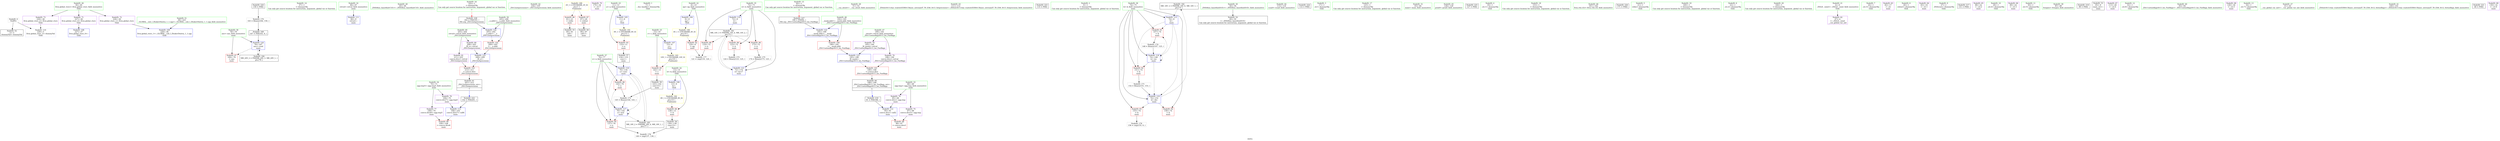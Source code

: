 digraph "SVFG" {
	label="SVFG";

	Node0x55c4f043dad0 [shape=record,color=grey,label="{NodeID: 0\nNullPtr}"];
	Node0x55c4f043dad0 -> Node0x55c4f04548f0[style=solid];
	Node0x55c4f043dad0 -> Node0x55c4f04541e0[style=solid];
	Node0x55c4f0453630 [shape=record,color=red,label="{NodeID: 97\n169\<--78\n\<--ans\nmain\n}"];
	Node0x55c4f04514e0 [shape=record,color=green,label="{NodeID: 14\n37\<--1\n\<--dummyObj\nCan only get source location for instruction, argument, global var or function.}"];
	Node0x55c4f04542e0 [shape=record,color=blue,label="{NodeID: 111\n66\<--9\nretval\<--\nmain\n}"];
	Node0x55c4f04522e0 [shape=record,color=green,label="{NodeID: 28\n45\<--46\n_ZNSt8ios_base4InitC1Ev\<--_ZNSt8ios_base4InitC1Ev_field_insensitive\n}"];
	Node0x55c4f04596b0 [shape=record,color=blue,label="{NodeID: 125\n208\<--209\n_M_n\<--\n_ZSt12setprecisioni\n}"];
	Node0x55c4f04596b0 -> Node0x55c4f0453b10[style=dashed];
	Node0x55c4f0452f90 [shape=record,color=green,label="{NodeID: 42\n104\<--105\n_ZSt12setprecisioni\<--_ZSt12setprecisioni_field_insensitive\n}"];
	Node0x55c4f046e3b0 [shape=record,color=black,label="{NodeID: 222\n102 = PHI(201, )\n}"];
	Node0x55c4f046e3b0 -> Node0x55c4f0454480[style=solid];
	Node0x55c4f0454c90 [shape=record,color=black,label="{NodeID: 56\n90\<--87\ncall1\<--\nmain\n}"];
	Node0x55c4f04557f0 [shape=record,color=purple,label="{NodeID: 70\n170\<--34\n\<--.str.7\nmain\n}"];
	Node0x55c4f04563e0 [shape=record,color=red,label="{NodeID: 84\n138\<--13\n\<--b\nmain\n}"];
	Node0x55c4f04563e0 -> Node0x55c4f0454e30[style=solid];
	Node0x55c4f043df20 [shape=record,color=green,label="{NodeID: 1\n7\<--1\n__dso_handle\<--dummyObj\nGlob }"];
	Node0x55c4f04623e0 [shape=record,color=black,label="{NodeID: 181\nMR_14V_3 = PHI(MR_14V_4, MR_14V_2, )\npts\{73 \}\n}"];
	Node0x55c4f04623e0 -> Node0x55c4f0456720[style=dashed];
	Node0x55c4f04623e0 -> Node0x55c4f04567f0[style=dashed];
	Node0x55c4f04623e0 -> Node0x55c4f04568c0[style=dashed];
	Node0x55c4f04623e0 -> Node0x55c4f0459370[style=dashed];
	Node0x55c4f0453700 [shape=record,color=red,label="{NodeID: 98\n98\<--97\n\<--coerce.dive3\nmain\n}"];
	Node0x55c4f04515e0 [shape=record,color=green,label="{NodeID: 15\n92\<--1\n\<--dummyObj\nCan only get source location for instruction, argument, global var or function.|{<s0>5}}"];
	Node0x55c4f04515e0:s0 -> Node0x55c4f046e880[style=solid,color=red];
	Node0x55c4f04543b0 [shape=record,color=blue,label="{NodeID: 112\n95\<--91\ncoerce.dive\<--call2\nmain\n}"];
	Node0x55c4f04543b0 -> Node0x55c4f0453700[style=dashed];
	Node0x55c4f04523e0 [shape=record,color=green,label="{NodeID: 29\n51\<--52\n__cxa_atexit\<--__cxa_atexit_field_insensitive\n}"];
	Node0x55c4f0453090 [shape=record,color=green,label="{NodeID: 43\n111\<--112\n_ZStlsIcSt11char_traitsIcEERSt13basic_ostreamIT_T0_ES6_St13_Setprecision\<--_ZStlsIcSt11char_traitsIcEERSt13basic_ostreamIT_T0_ES6_St13_Setprecision_field_insensitive\n}"];
	Node0x55c4f046e540 [shape=record,color=black,label="{NodeID: 223\n110 = PHI()\n}"];
	Node0x55c4f0454d60 [shape=record,color=black,label="{NodeID: 57\n134\<--133\nconv\<--\nmain\n}"];
	Node0x55c4f0454d60 -> Node0x55c4f0458f60[style=solid];
	Node0x55c4f04558c0 [shape=record,color=purple,label="{NodeID: 71\n227\<--36\nllvm.global_ctors_0\<--llvm.global_ctors\nGlob }"];
	Node0x55c4f04558c0 -> Node0x55c4f0453fe0[style=solid];
	Node0x55c4f04564b0 [shape=record,color=red,label="{NodeID: 85\n142\<--15\n\<--c\nmain\n}"];
	Node0x55c4f04564b0 -> Node0x55c4f0454f00[style=solid];
	Node0x55c4f04504b0 [shape=record,color=green,label="{NodeID: 2\n9\<--1\n\<--dummyObj\nCan only get source location for instruction, argument, global var or function.}"];
	Node0x55c4f04628e0 [shape=record,color=black,label="{NodeID: 182\nMR_16V_2 = PHI(MR_16V_6, MR_16V_1, )\npts\{75 \}\n}"];
	Node0x55c4f04628e0 -> Node0x55c4f0458e90[style=dashed];
	Node0x55c4f04537d0 [shape=record,color=red,label="{NodeID: 99\n109\<--108\n\<--coerce.dive8\nmain\n}"];
	Node0x55c4f04516e0 [shape=record,color=green,label="{NodeID: 16\n103\<--1\n\<--dummyObj\nCan only get source location for instruction, argument, global var or function.|{<s0>7}}"];
	Node0x55c4f04516e0:s0 -> Node0x55c4f046ea80[style=solid,color=red];
	Node0x55c4f0454480 [shape=record,color=blue,label="{NodeID: 113\n106\<--102\ncoerce.dive7\<--call6\nmain\n}"];
	Node0x55c4f0454480 -> Node0x55c4f04537d0[style=dashed];
	Node0x55c4f04524e0 [shape=record,color=green,label="{NodeID: 30\n50\<--56\n_ZNSt8ios_base4InitD1Ev\<--_ZNSt8ios_base4InitD1Ev_field_insensitive\n}"];
	Node0x55c4f04524e0 -> Node0x55c4f0454ac0[style=solid];
	Node0x55c4f0453190 [shape=record,color=green,label="{NodeID: 44\n115\<--116\nscanf\<--scanf_field_insensitive\n}"];
	Node0x55c4f046e610 [shape=record,color=black,label="{NodeID: 224\n114 = PHI()\n}"];
	Node0x55c4f0454e30 [shape=record,color=black,label="{NodeID: 58\n139\<--138\nconv13\<--\nmain\n}"];
	Node0x55c4f0454e30 -> Node0x55c4f045ce10[style=solid];
	Node0x55c4f04559c0 [shape=record,color=purple,label="{NodeID: 72\n228\<--36\nllvm.global_ctors_1\<--llvm.global_ctors\nGlob }"];
	Node0x55c4f04559c0 -> Node0x55c4f04540e0[style=solid];
	Node0x55c4f045bc70 [shape=record,color=black,label="{NodeID: 169\n167 = PHI(163, 9, )\n}"];
	Node0x55c4f045bc70 -> Node0x55c4f04592a0[style=solid];
	Node0x55c4f0456580 [shape=record,color=red,label="{NodeID: 86\n81\<--21\n\<--stdin\nmain\n}"];
	Node0x55c4f0456580 -> Node0x55c4f0454bc0[style=solid];
	Node0x55c4f0450540 [shape=record,color=green,label="{NodeID: 3\n17\<--1\n.str\<--dummyObj\nGlob }"];
	Node0x55c4f0462de0 [shape=record,color=black,label="{NodeID: 183\nMR_18V_2 = PHI(MR_18V_4, MR_18V_1, )\npts\{77 \}\n}"];
	Node0x55c4f0462de0 -> Node0x55c4f0458f60[style=dashed];
	Node0x55c4f04538a0 [shape=record,color=red,label="{NodeID: 100\n196\<--192\n\<--__mask.addr\n_ZSt11setiosflagsSt13_Ios_Fmtflags\n}"];
	Node0x55c4f04538a0 -> Node0x55c4f0459510[style=solid];
	Node0x55c4f04517e0 [shape=record,color=green,label="{NodeID: 17\n125\<--1\n\<--dummyObj\nCan only get source location for instruction, argument, global var or function.}"];
	Node0x55c4f0458dc0 [shape=record,color=blue,label="{NodeID: 114\n72\<--9\nii\<--\nmain\n}"];
	Node0x55c4f0458dc0 -> Node0x55c4f04623e0[style=dashed];
	Node0x55c4f04525e0 [shape=record,color=green,label="{NodeID: 31\n63\<--64\nmain\<--main_field_insensitive\n}"];
	Node0x55c4f0453290 [shape=record,color=green,label="{NodeID: 45\n128\<--129\nprintf\<--printf_field_insensitive\n}"];
	Node0x55c4f046e6e0 [shape=record,color=black,label="{NodeID: 225\n127 = PHI()\n}"];
	Node0x55c4f0454f00 [shape=record,color=black,label="{NodeID: 59\n143\<--142\nconv15\<--\nmain\n}"];
	Node0x55c4f0454f00 -> Node0x55c4f045c510[style=solid];
	Node0x55c4f0455ac0 [shape=record,color=purple,label="{NodeID: 73\n229\<--36\nllvm.global_ctors_2\<--llvm.global_ctors\nGlob }"];
	Node0x55c4f0455ac0 -> Node0x55c4f04541e0[style=solid];
	Node0x55c4f045c210 [shape=record,color=grey,label="{NodeID: 170\n163 = Binary(164, 159, )\n}"];
	Node0x55c4f045c210 -> Node0x55c4f045bc70[style=solid];
	Node0x55c4f0456650 [shape=record,color=red,label="{NodeID: 87\n87\<--26\n\<--stdout\nmain\n}"];
	Node0x55c4f0456650 -> Node0x55c4f0454c90[style=solid];
	Node0x55c4f04505d0 [shape=record,color=green,label="{NodeID: 4\n19\<--1\n.str.1\<--dummyObj\nGlob }"];
	Node0x55c4f04632e0 [shape=record,color=black,label="{NodeID: 184\nMR_20V_2 = PHI(MR_20V_3, MR_20V_1, )\npts\{79 \}\n}"];
	Node0x55c4f04632e0 -> Node0x55c4f04592a0[style=dashed];
	Node0x55c4f0453970 [shape=record,color=red,label="{NodeID: 101\n199\<--198\n\<--coerce.dive\n_ZSt11setiosflagsSt13_Ios_Fmtflags\n}"];
	Node0x55c4f0453970 -> Node0x55c4f0454fd0[style=solid];
	Node0x55c4f04518e0 [shape=record,color=green,label="{NodeID: 18\n153\<--1\n\<--dummyObj\nCan only get source location for instruction, argument, global var or function.}"];
	Node0x55c4f0458e90 [shape=record,color=blue,label="{NodeID: 115\n74\<--9\nk\<--\nmain\n}"];
	Node0x55c4f0458e90 -> Node0x55c4f0456990[style=dashed];
	Node0x55c4f0458e90 -> Node0x55c4f0456a60[style=dashed];
	Node0x55c4f0458e90 -> Node0x55c4f0459100[style=dashed];
	Node0x55c4f0458e90 -> Node0x55c4f04591d0[style=dashed];
	Node0x55c4f04526e0 [shape=record,color=green,label="{NodeID: 32\n66\<--67\nretval\<--retval_field_insensitive\nmain\n}"];
	Node0x55c4f04526e0 -> Node0x55c4f04542e0[style=solid];
	Node0x55c4f0453390 [shape=record,color=green,label="{NodeID: 46\n161\<--162\nllvm.ctlz.i32\<--llvm.ctlz.i32_field_insensitive\n}"];
	Node0x55c4f046e7b0 [shape=record,color=black,label="{NodeID: 226\n171 = PHI()\n}"];
	Node0x55c4f0454fd0 [shape=record,color=black,label="{NodeID: 60\n188\<--199\n_ZSt11setiosflagsSt13_Ios_Fmtflags_ret\<--\n_ZSt11setiosflagsSt13_Ios_Fmtflags\n|{<s0>5}}"];
	Node0x55c4f0454fd0:s0 -> Node0x55c4f046d970[style=solid,color=blue];
	Node0x55c4f0455bc0 [shape=record,color=purple,label="{NodeID: 74\n95\<--68\ncoerce.dive\<--agg.tmp\nmain\n}"];
	Node0x55c4f0455bc0 -> Node0x55c4f04543b0[style=solid];
	Node0x55c4f045c390 [shape=record,color=grey,label="{NodeID: 171\n152 = Binary(151, 153, )\n}"];
	Node0x55c4f045c390 -> Node0x55c4f04591d0[style=solid];
	Node0x55c4f0456720 [shape=record,color=red,label="{NodeID: 88\n119\<--72\n\<--ii\nmain\n}"];
	Node0x55c4f0456720 -> Node0x55c4f045cc90[style=solid];
	Node0x55c4f0450660 [shape=record,color=green,label="{NodeID: 5\n21\<--1\nstdin\<--dummyObj\nGlob }"];
	Node0x55c4f0453a40 [shape=record,color=red,label="{NodeID: 102\n209\<--205\n\<--__n.addr\n_ZSt12setprecisioni\n}"];
	Node0x55c4f0453a40 -> Node0x55c4f04596b0[style=solid];
	Node0x55c4f04519e0 [shape=record,color=green,label="{NodeID: 19\n160\<--1\n\<--dummyObj\nCan only get source location for instruction, argument, global var or function.}"];
	Node0x55c4f0458f60 [shape=record,color=blue,label="{NodeID: 116\n76\<--134\nx\<--conv\nmain\n}"];
	Node0x55c4f0458f60 -> Node0x55c4f0456cd0[style=dashed];
	Node0x55c4f0458f60 -> Node0x55c4f0453560[style=dashed];
	Node0x55c4f0458f60 -> Node0x55c4f0459030[style=dashed];
	Node0x55c4f0458f60 -> Node0x55c4f0462de0[style=dashed];
	Node0x55c4f04527b0 [shape=record,color=green,label="{NodeID: 33\n68\<--69\nagg.tmp\<--agg.tmp_field_insensitive\nmain\n}"];
	Node0x55c4f04527b0 -> Node0x55c4f0455bc0[style=solid];
	Node0x55c4f04527b0 -> Node0x55c4f0455c90[style=solid];
	Node0x55c4f0453490 [shape=record,color=green,label="{NodeID: 47\n190\<--191\nretval\<--retval_field_insensitive\n_ZSt11setiosflagsSt13_Ios_Fmtflags\n}"];
	Node0x55c4f0453490 -> Node0x55c4f0455f00[style=solid];
	Node0x55c4f0453490 -> Node0x55c4f0455fd0[style=solid];
	Node0x55c4f046e880 [shape=record,color=black,label="{NodeID: 227\n189 = PHI(92, )\n0th arg _ZSt11setiosflagsSt13_Ios_Fmtflags }"];
	Node0x55c4f046e880 -> Node0x55c4f0459440[style=solid];
	Node0x55c4f04550a0 [shape=record,color=black,label="{NodeID: 61\n201\<--212\n_ZSt12setprecisioni_ret\<--\n_ZSt12setprecisioni\n|{<s0>7}}"];
	Node0x55c4f04550a0:s0 -> Node0x55c4f046e3b0[style=solid,color=blue];
	Node0x55c4f0455c90 [shape=record,color=purple,label="{NodeID: 75\n97\<--68\ncoerce.dive3\<--agg.tmp\nmain\n}"];
	Node0x55c4f0455c90 -> Node0x55c4f0453700[style=solid];
	Node0x55c4f045c510 [shape=record,color=grey,label="{NodeID: 172\n145 = Binary(144, 143, )\n}"];
	Node0x55c4f045c510 -> Node0x55c4f0459030[style=solid];
	Node0x55c4f04567f0 [shape=record,color=red,label="{NodeID: 89\n123\<--72\n\<--ii\nmain\n}"];
	Node0x55c4f04567f0 -> Node0x55c4f045c690[style=solid];
	Node0x55c4f0450ea0 [shape=record,color=green,label="{NodeID: 6\n22\<--1\n.str.2\<--dummyObj\nGlob }"];
	Node0x55c4f0453b10 [shape=record,color=red,label="{NodeID: 103\n212\<--211\n\<--coerce.dive\n_ZSt12setprecisioni\n}"];
	Node0x55c4f0453b10 -> Node0x55c4f04550a0[style=solid];
	Node0x55c4f0451ae0 [shape=record,color=green,label="{NodeID: 20\n164\<--1\n\<--dummyObj\nCan only get source location for instruction, argument, global var or function.}"];
	Node0x55c4f0459030 [shape=record,color=blue,label="{NodeID: 117\n76\<--145\nx\<--mul\nmain\n}"];
	Node0x55c4f0459030 -> Node0x55c4f0456cd0[style=dashed];
	Node0x55c4f0459030 -> Node0x55c4f0453560[style=dashed];
	Node0x55c4f0459030 -> Node0x55c4f0459030[style=dashed];
	Node0x55c4f0459030 -> Node0x55c4f0462de0[style=dashed];
	Node0x55c4f0452880 [shape=record,color=green,label="{NodeID: 34\n70\<--71\nagg.tmp5\<--agg.tmp5_field_insensitive\nmain\n}"];
	Node0x55c4f0452880 -> Node0x55c4f0455d60[style=solid];
	Node0x55c4f0452880 -> Node0x55c4f0455e30[style=solid];
	Node0x55c4f0454580 [shape=record,color=green,label="{NodeID: 48\n192\<--193\n__mask.addr\<--__mask.addr_field_insensitive\n_ZSt11setiosflagsSt13_Ios_Fmtflags\n}"];
	Node0x55c4f0454580 -> Node0x55c4f04538a0[style=solid];
	Node0x55c4f0454580 -> Node0x55c4f0459440[style=solid];
	Node0x55c4f046ea80 [shape=record,color=black,label="{NodeID: 228\n202 = PHI(103, )\n0th arg _ZSt12setprecisioni }"];
	Node0x55c4f046ea80 -> Node0x55c4f04595e0[style=solid];
	Node0x55c4f0455170 [shape=record,color=purple,label="{NodeID: 62\n47\<--4\n\<--_ZStL8__ioinit\n__cxx_global_var_init\n}"];
	Node0x55c4f0455d60 [shape=record,color=purple,label="{NodeID: 76\n106\<--70\ncoerce.dive7\<--agg.tmp5\nmain\n}"];
	Node0x55c4f0455d60 -> Node0x55c4f0454480[style=solid];
	Node0x55c4f045c690 [shape=record,color=grey,label="{NodeID: 173\n124 = Binary(123, 125, )\n}"];
	Node0x55c4f04568c0 [shape=record,color=red,label="{NodeID: 90\n173\<--72\n\<--ii\nmain\n}"];
	Node0x55c4f04568c0 -> Node0x55c4f045c990[style=solid];
	Node0x55c4f0450f30 [shape=record,color=green,label="{NodeID: 7\n24\<--1\n.str.3\<--dummyObj\nGlob }"];
	Node0x55c4f0453be0 [shape=record,color=blue,label="{NodeID: 104\n8\<--9\nqq\<--\nGlob }"];
	Node0x55c4f0453be0 -> Node0x55c4f04646e0[style=dashed];
	Node0x55c4f0451be0 [shape=record,color=green,label="{NodeID: 21\n4\<--6\n_ZStL8__ioinit\<--_ZStL8__ioinit_field_insensitive\nGlob }"];
	Node0x55c4f0451be0 -> Node0x55c4f0455170[style=solid];
	Node0x55c4f0459100 [shape=record,color=blue,label="{NodeID: 118\n74\<--148\nk\<--inc\nmain\n}"];
	Node0x55c4f0459100 -> Node0x55c4f0456990[style=dashed];
	Node0x55c4f0459100 -> Node0x55c4f0456a60[style=dashed];
	Node0x55c4f0459100 -> Node0x55c4f0459100[style=dashed];
	Node0x55c4f0459100 -> Node0x55c4f04591d0[style=dashed];
	Node0x55c4f0452950 [shape=record,color=green,label="{NodeID: 35\n72\<--73\nii\<--ii_field_insensitive\nmain\n}"];
	Node0x55c4f0452950 -> Node0x55c4f0456720[style=solid];
	Node0x55c4f0452950 -> Node0x55c4f04567f0[style=solid];
	Node0x55c4f0452950 -> Node0x55c4f04568c0[style=solid];
	Node0x55c4f0452950 -> Node0x55c4f0458dc0[style=solid];
	Node0x55c4f0452950 -> Node0x55c4f0459370[style=solid];
	Node0x55c4f0454650 [shape=record,color=green,label="{NodeID: 49\n203\<--204\nretval\<--retval_field_insensitive\n_ZSt12setprecisioni\n}"];
	Node0x55c4f0454650 -> Node0x55c4f04560a0[style=solid];
	Node0x55c4f0454650 -> Node0x55c4f0456170[style=solid];
	Node0x55c4f0455240 [shape=record,color=purple,label="{NodeID: 63\n82\<--17\n\<--.str\nmain\n}"];
	Node0x55c4f0455e30 [shape=record,color=purple,label="{NodeID: 77\n108\<--70\ncoerce.dive8\<--agg.tmp5\nmain\n}"];
	Node0x55c4f0455e30 -> Node0x55c4f04537d0[style=solid];
	Node0x55c4f045c810 [shape=record,color=grey,label="{NodeID: 174\n148 = Binary(147, 125, )\n}"];
	Node0x55c4f045c810 -> Node0x55c4f0459100[style=solid];
	Node0x55c4f0456990 [shape=record,color=red,label="{NodeID: 91\n147\<--74\n\<--k\nmain\n}"];
	Node0x55c4f0456990 -> Node0x55c4f045c810[style=solid];
	Node0x55c4f0450fc0 [shape=record,color=green,label="{NodeID: 8\n26\<--1\nstdout\<--dummyObj\nGlob }"];
	Node0x55c4f0453ce0 [shape=record,color=blue,label="{NodeID: 105\n11\<--9\na\<--\nGlob }"];
	Node0x55c4f0453ce0 -> Node0x55c4f04647c0[style=dashed];
	Node0x55c4f0451ce0 [shape=record,color=green,label="{NodeID: 22\n8\<--10\nqq\<--qq_field_insensitive\nGlob }"];
	Node0x55c4f0451ce0 -> Node0x55c4f0456240[style=solid];
	Node0x55c4f0451ce0 -> Node0x55c4f0453be0[style=solid];
	Node0x55c4f04591d0 [shape=record,color=blue,label="{NodeID: 119\n74\<--152\nk\<--dec\nmain\n}"];
	Node0x55c4f04591d0 -> Node0x55c4f0456b30[style=dashed];
	Node0x55c4f04591d0 -> Node0x55c4f0456c00[style=dashed];
	Node0x55c4f04591d0 -> Node0x55c4f04628e0[style=dashed];
	Node0x55c4f0452a20 [shape=record,color=green,label="{NodeID: 36\n74\<--75\nk\<--k_field_insensitive\nmain\n}"];
	Node0x55c4f0452a20 -> Node0x55c4f0456990[style=solid];
	Node0x55c4f0452a20 -> Node0x55c4f0456a60[style=solid];
	Node0x55c4f0452a20 -> Node0x55c4f0456b30[style=solid];
	Node0x55c4f0452a20 -> Node0x55c4f0456c00[style=solid];
	Node0x55c4f0452a20 -> Node0x55c4f0458e90[style=solid];
	Node0x55c4f0452a20 -> Node0x55c4f0459100[style=solid];
	Node0x55c4f0452a20 -> Node0x55c4f04591d0[style=solid];
	Node0x55c4f0454720 [shape=record,color=green,label="{NodeID: 50\n205\<--206\n__n.addr\<--__n.addr_field_insensitive\n_ZSt12setprecisioni\n}"];
	Node0x55c4f0454720 -> Node0x55c4f0453a40[style=solid];
	Node0x55c4f0454720 -> Node0x55c4f04595e0[style=solid];
	Node0x55c4f0455310 [shape=record,color=purple,label="{NodeID: 64\n83\<--19\n\<--.str.1\nmain\n}"];
	Node0x55c4f0455f00 [shape=record,color=purple,label="{NodeID: 78\n195\<--190\n_M_mask\<--retval\n_ZSt11setiosflagsSt13_Ios_Fmtflags\n}"];
	Node0x55c4f0455f00 -> Node0x55c4f0459510[style=solid];
	Node0x55c4f045c990 [shape=record,color=grey,label="{NodeID: 175\n174 = Binary(173, 125, )\n}"];
	Node0x55c4f045c990 -> Node0x55c4f0459370[style=solid];
	Node0x55c4f0456a60 [shape=record,color=red,label="{NodeID: 92\n151\<--74\n\<--k\nmain\n}"];
	Node0x55c4f0456a60 -> Node0x55c4f045c390[style=solid];
	Node0x55c4f0451050 [shape=record,color=green,label="{NodeID: 9\n27\<--1\n_ZSt4cout\<--dummyObj\nGlob }"];
	Node0x55c4f04645d0 [shape=record,color=yellow,style=double,label="{NodeID: 189\n2V_1 = ENCHI(MR_2V_0)\npts\{1 \}\nFun[main]}"];
	Node0x55c4f04645d0 -> Node0x55c4f0456580[style=dashed];
	Node0x55c4f04645d0 -> Node0x55c4f0456650[style=dashed];
	Node0x55c4f0453de0 [shape=record,color=blue,label="{NodeID: 106\n13\<--9\nb\<--\nGlob }"];
	Node0x55c4f0453de0 -> Node0x55c4f0456da0[style=dashed];
	Node0x55c4f0451de0 [shape=record,color=green,label="{NodeID: 23\n11\<--12\na\<--a_field_insensitive\nGlob }"];
	Node0x55c4f0451de0 -> Node0x55c4f0456310[style=solid];
	Node0x55c4f0451de0 -> Node0x55c4f0453ce0[style=solid];
	Node0x55c4f04592a0 [shape=record,color=blue,label="{NodeID: 120\n78\<--167\nans\<--cond\nmain\n}"];
	Node0x55c4f04592a0 -> Node0x55c4f0453630[style=dashed];
	Node0x55c4f04592a0 -> Node0x55c4f04632e0[style=dashed];
	Node0x55c4f0452af0 [shape=record,color=green,label="{NodeID: 37\n76\<--77\nx\<--x_field_insensitive\nmain\n}"];
	Node0x55c4f0452af0 -> Node0x55c4f0456cd0[style=solid];
	Node0x55c4f0452af0 -> Node0x55c4f0453560[style=solid];
	Node0x55c4f0452af0 -> Node0x55c4f0458f60[style=solid];
	Node0x55c4f0452af0 -> Node0x55c4f0459030[style=solid];
	Node0x55c4f046d8a0 [shape=record,color=black,label="{NodeID: 217\n131 = PHI()\n}"];
	Node0x55c4f04547f0 [shape=record,color=green,label="{NodeID: 51\n38\<--223\n_GLOBAL__sub_I_ZhukovDmitry_1_1.cpp\<--_GLOBAL__sub_I_ZhukovDmitry_1_1.cpp_field_insensitive\n}"];
	Node0x55c4f04547f0 -> Node0x55c4f04540e0[style=solid];
	Node0x55c4f04553e0 [shape=record,color=purple,label="{NodeID: 65\n88\<--22\n\<--.str.2\nmain\n}"];
	Node0x55c4f0455fd0 [shape=record,color=purple,label="{NodeID: 79\n198\<--190\ncoerce.dive\<--retval\n_ZSt11setiosflagsSt13_Ios_Fmtflags\n}"];
	Node0x55c4f0455fd0 -> Node0x55c4f0453970[style=solid];
	Node0x55c4f045cb10 [shape=record,color=grey,label="{NodeID: 176\n156 = cmp(155, 9, )\n}"];
	Node0x55c4f0456b30 [shape=record,color=red,label="{NodeID: 93\n155\<--74\n\<--k\nmain\n}"];
	Node0x55c4f0456b30 -> Node0x55c4f045cb10[style=solid];
	Node0x55c4f04510e0 [shape=record,color=green,label="{NodeID: 10\n28\<--1\n.str.4\<--dummyObj\nGlob }"];
	Node0x55c4f04646e0 [shape=record,color=yellow,style=double,label="{NodeID: 190\n4V_1 = ENCHI(MR_4V_0)\npts\{10 \}\nFun[main]}"];
	Node0x55c4f04646e0 -> Node0x55c4f0456240[style=dashed];
	Node0x55c4f0453ee0 [shape=record,color=blue,label="{NodeID: 107\n15\<--9\nc\<--\nGlob }"];
	Node0x55c4f0453ee0 -> Node0x55c4f0456e80[style=dashed];
	Node0x55c4f0451ee0 [shape=record,color=green,label="{NodeID: 24\n13\<--14\nb\<--b_field_insensitive\nGlob }"];
	Node0x55c4f0451ee0 -> Node0x55c4f04563e0[style=solid];
	Node0x55c4f0451ee0 -> Node0x55c4f0453de0[style=solid];
	Node0x55c4f0459370 [shape=record,color=blue,label="{NodeID: 121\n72\<--174\nii\<--inc17\nmain\n}"];
	Node0x55c4f0459370 -> Node0x55c4f04623e0[style=dashed];
	Node0x55c4f0452bc0 [shape=record,color=green,label="{NodeID: 38\n78\<--79\nans\<--ans_field_insensitive\nmain\n}"];
	Node0x55c4f0452bc0 -> Node0x55c4f0453630[style=solid];
	Node0x55c4f0452bc0 -> Node0x55c4f04592a0[style=solid];
	Node0x55c4f046d970 [shape=record,color=black,label="{NodeID: 218\n91 = PHI(188, )\n}"];
	Node0x55c4f046d970 -> Node0x55c4f04543b0[style=solid];
	Node0x55c4f04548f0 [shape=record,color=black,label="{NodeID: 52\n2\<--3\ndummyVal\<--dummyVal\n}"];
	Node0x55c4f04554b0 [shape=record,color=purple,label="{NodeID: 66\n89\<--24\n\<--.str.3\nmain\n}"];
	Node0x55c4f04560a0 [shape=record,color=purple,label="{NodeID: 80\n208\<--203\n_M_n\<--retval\n_ZSt12setprecisioni\n}"];
	Node0x55c4f04560a0 -> Node0x55c4f04596b0[style=solid];
	Node0x55c4f045cc90 [shape=record,color=grey,label="{NodeID: 177\n121 = cmp(119, 120, )\n}"];
	Node0x55c4f0456c00 [shape=record,color=red,label="{NodeID: 94\n158\<--74\n\<--k\nmain\n}"];
	Node0x55c4f04511e0 [shape=record,color=green,label="{NodeID: 11\n30\<--1\n.str.5\<--dummyObj\nGlob }"];
	Node0x55c4f04647c0 [shape=record,color=yellow,style=double,label="{NodeID: 191\n6V_1 = ENCHI(MR_6V_0)\npts\{12 \}\nFun[main]}"];
	Node0x55c4f04647c0 -> Node0x55c4f0456310[style=dashed];
	Node0x55c4f0453fe0 [shape=record,color=blue,label="{NodeID: 108\n227\<--37\nllvm.global_ctors_0\<--\nGlob }"];
	Node0x55c4f0451fe0 [shape=record,color=green,label="{NodeID: 25\n15\<--16\nc\<--c_field_insensitive\nGlob }"];
	Node0x55c4f0451fe0 -> Node0x55c4f04564b0[style=solid];
	Node0x55c4f0451fe0 -> Node0x55c4f0453ee0[style=solid];
	Node0x55c4f0459440 [shape=record,color=blue,label="{NodeID: 122\n192\<--189\n__mask.addr\<--__mask\n_ZSt11setiosflagsSt13_Ios_Fmtflags\n}"];
	Node0x55c4f0459440 -> Node0x55c4f04538a0[style=dashed];
	Node0x55c4f0452c90 [shape=record,color=green,label="{NodeID: 39\n85\<--86\nfreopen\<--freopen_field_insensitive\n}"];
	Node0x55c4f046e140 [shape=record,color=black,label="{NodeID: 219\n99 = PHI()\n}"];
	Node0x55c4f04549f0 [shape=record,color=black,label="{NodeID: 53\n65\<--9\nmain_ret\<--\nmain\n}"];
	Node0x55c4f0455580 [shape=record,color=purple,label="{NodeID: 67\n113\<--28\n\<--.str.4\nmain\n}"];
	Node0x55c4f0456170 [shape=record,color=purple,label="{NodeID: 81\n211\<--203\ncoerce.dive\<--retval\n_ZSt12setprecisioni\n}"];
	Node0x55c4f0456170 -> Node0x55c4f0453b10[style=solid];
	Node0x55c4f045ce10 [shape=record,color=grey,label="{NodeID: 178\n140 = cmp(137, 139, )\n}"];
	Node0x55c4f0456cd0 [shape=record,color=red,label="{NodeID: 95\n137\<--76\n\<--x\nmain\n}"];
	Node0x55c4f0456cd0 -> Node0x55c4f045ce10[style=solid];
	Node0x55c4f04512e0 [shape=record,color=green,label="{NodeID: 12\n32\<--1\n.str.6\<--dummyObj\nGlob }"];
	Node0x55c4f0456da0 [shape=record,color=yellow,style=double,label="{NodeID: 192\n8V_1 = ENCHI(MR_8V_0)\npts\{14 \}\nFun[main]}"];
	Node0x55c4f0456da0 -> Node0x55c4f04563e0[style=dashed];
	Node0x55c4f04540e0 [shape=record,color=blue,label="{NodeID: 109\n228\<--38\nllvm.global_ctors_1\<--_GLOBAL__sub_I_ZhukovDmitry_1_1.cpp\nGlob }"];
	Node0x55c4f04520e0 [shape=record,color=green,label="{NodeID: 26\n36\<--40\nllvm.global_ctors\<--llvm.global_ctors_field_insensitive\nGlob }"];
	Node0x55c4f04520e0 -> Node0x55c4f04558c0[style=solid];
	Node0x55c4f04520e0 -> Node0x55c4f04559c0[style=solid];
	Node0x55c4f04520e0 -> Node0x55c4f0455ac0[style=solid];
	Node0x55c4f0459510 [shape=record,color=blue,label="{NodeID: 123\n195\<--196\n_M_mask\<--\n_ZSt11setiosflagsSt13_Ios_Fmtflags\n}"];
	Node0x55c4f0459510 -> Node0x55c4f0453970[style=dashed];
	Node0x55c4f0452d90 [shape=record,color=green,label="{NodeID: 40\n93\<--94\n_ZSt11setiosflagsSt13_Ios_Fmtflags\<--_ZSt11setiosflagsSt13_Ios_Fmtflags_field_insensitive\n}"];
	Node0x55c4f046e210 [shape=record,color=black,label="{NodeID: 220\n159 = PHI()\n}"];
	Node0x55c4f046e210 -> Node0x55c4f045c210[style=solid];
	Node0x55c4f0454ac0 [shape=record,color=black,label="{NodeID: 54\n49\<--50\n\<--_ZNSt8ios_base4InitD1Ev\nCan only get source location for instruction, argument, global var or function.}"];
	Node0x55c4f0455650 [shape=record,color=purple,label="{NodeID: 68\n126\<--30\n\<--.str.5\nmain\n}"];
	Node0x55c4f0456240 [shape=record,color=red,label="{NodeID: 82\n120\<--8\n\<--qq\nmain\n}"];
	Node0x55c4f0456240 -> Node0x55c4f045cc90[style=solid];
	Node0x55c4f0453560 [shape=record,color=red,label="{NodeID: 96\n144\<--76\n\<--x\nmain\n}"];
	Node0x55c4f0453560 -> Node0x55c4f045c510[style=solid];
	Node0x55c4f04513e0 [shape=record,color=green,label="{NodeID: 13\n34\<--1\n.str.7\<--dummyObj\nGlob }"];
	Node0x55c4f0456e80 [shape=record,color=yellow,style=double,label="{NodeID: 193\n10V_1 = ENCHI(MR_10V_0)\npts\{16 \}\nFun[main]}"];
	Node0x55c4f0456e80 -> Node0x55c4f04564b0[style=dashed];
	Node0x55c4f04541e0 [shape=record,color=blue, style = dotted,label="{NodeID: 110\n229\<--3\nllvm.global_ctors_2\<--dummyVal\nGlob }"];
	Node0x55c4f04521e0 [shape=record,color=green,label="{NodeID: 27\n41\<--42\n__cxx_global_var_init\<--__cxx_global_var_init_field_insensitive\n}"];
	Node0x55c4f04595e0 [shape=record,color=blue,label="{NodeID: 124\n205\<--202\n__n.addr\<--__n\n_ZSt12setprecisioni\n}"];
	Node0x55c4f04595e0 -> Node0x55c4f0453a40[style=dashed];
	Node0x55c4f0452e90 [shape=record,color=green,label="{NodeID: 41\n100\<--101\n_ZStlsIcSt11char_traitsIcEERSt13basic_ostreamIT_T0_ES6_St12_Setiosflags\<--_ZStlsIcSt11char_traitsIcEERSt13basic_ostreamIT_T0_ES6_St12_Setiosflags_field_insensitive\n}"];
	Node0x55c4f046e2e0 [shape=record,color=black,label="{NodeID: 221\n48 = PHI()\n}"];
	Node0x55c4f0454bc0 [shape=record,color=black,label="{NodeID: 55\n84\<--81\ncall\<--\nmain\n}"];
	Node0x55c4f0455720 [shape=record,color=purple,label="{NodeID: 69\n130\<--32\n\<--.str.6\nmain\n}"];
	Node0x55c4f0456310 [shape=record,color=red,label="{NodeID: 83\n133\<--11\n\<--a\nmain\n}"];
	Node0x55c4f0456310 -> Node0x55c4f0454d60[style=solid];
}
